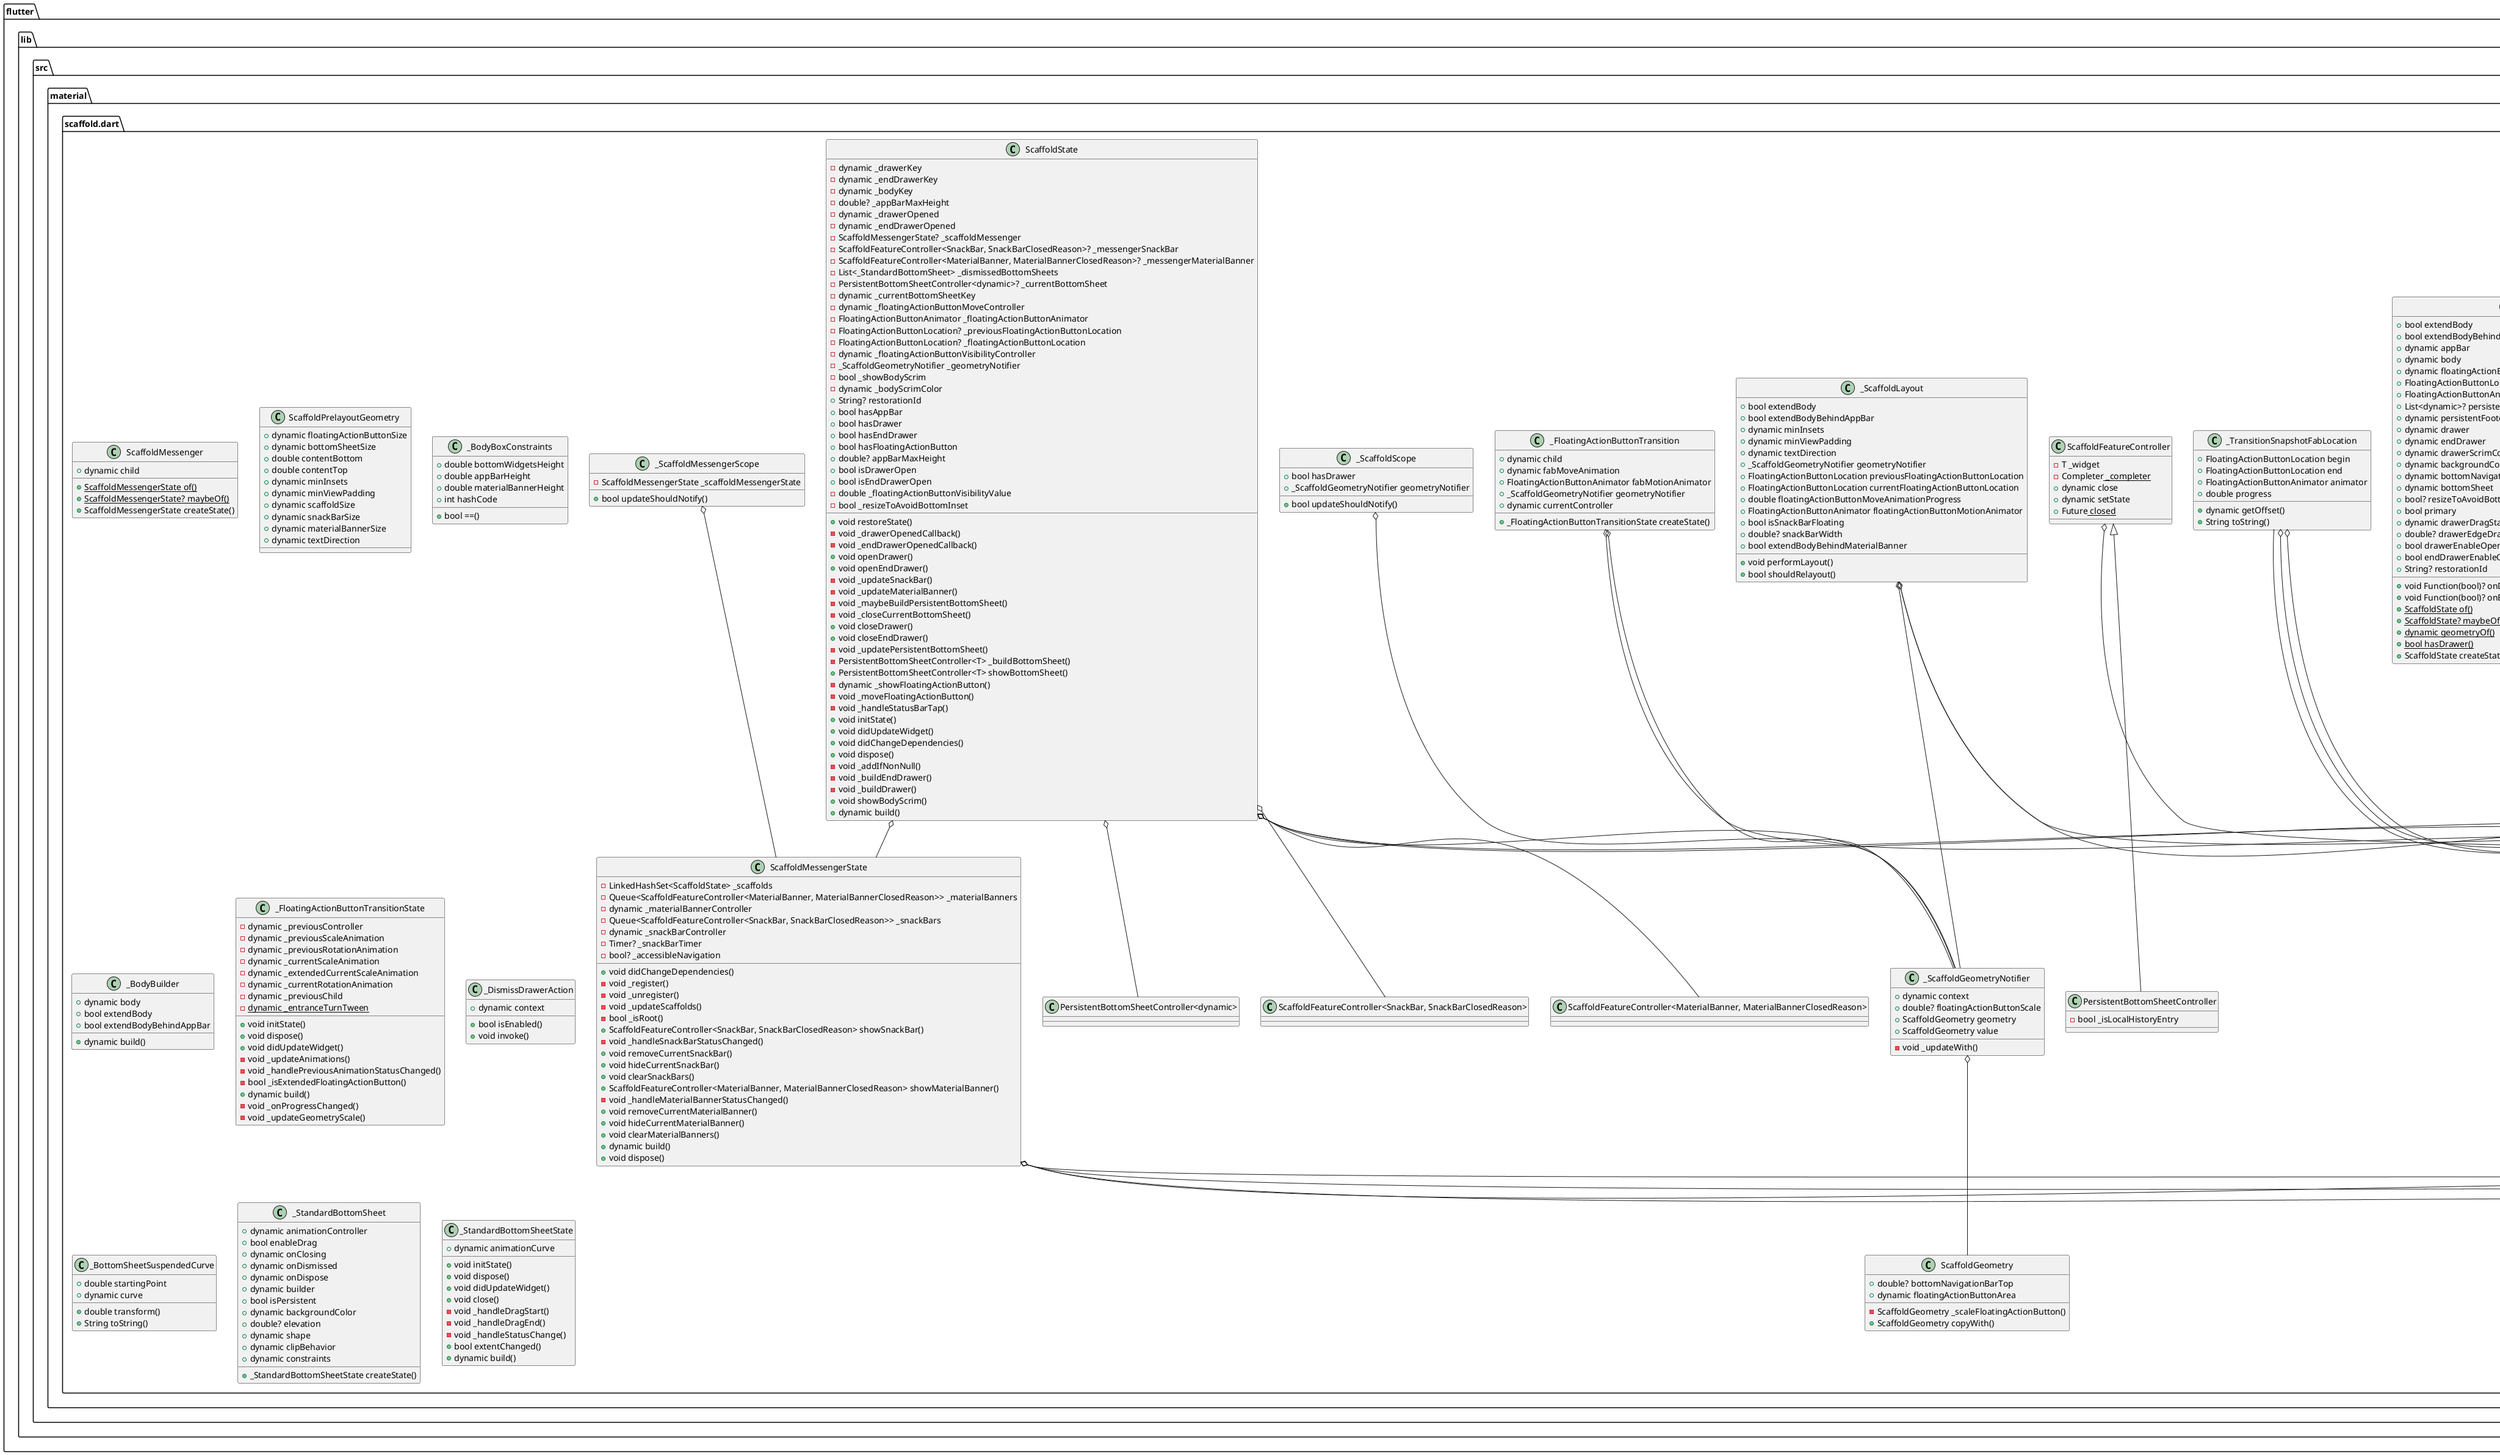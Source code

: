 @startuml
set namespaceSeparator ::

class "flutter::lib::src::material::scaffold.dart::ScaffoldMessenger" {
  +dynamic child
  {static} +ScaffoldMessengerState of()
  {static} +ScaffoldMessengerState? maybeOf()
  +ScaffoldMessengerState createState()
}

class "flutter::lib::src::material::scaffold.dart::ScaffoldMessengerState" {
  -LinkedHashSet<ScaffoldState> _scaffolds
  -Queue<ScaffoldFeatureController<MaterialBanner, MaterialBannerClosedReason>> _materialBanners
  -dynamic _materialBannerController
  -Queue<ScaffoldFeatureController<SnackBar, SnackBarClosedReason>> _snackBars
  -dynamic _snackBarController
  -Timer? _snackBarTimer
  -bool? _accessibleNavigation
  +void didChangeDependencies()
  -void _register()
  -void _unregister()
  -void _updateScaffolds()
  -bool _isRoot()
  +ScaffoldFeatureController<SnackBar, SnackBarClosedReason> showSnackBar()
  -void _handleSnackBarStatusChanged()
  +void removeCurrentSnackBar()
  +void hideCurrentSnackBar()
  +void clearSnackBars()
  +ScaffoldFeatureController<MaterialBanner, MaterialBannerClosedReason> showMaterialBanner()
  -void _handleMaterialBannerStatusChanged()
  +void removeCurrentMaterialBanner()
  +void hideCurrentMaterialBanner()
  +void clearMaterialBanners()
  +dynamic build()
  +void dispose()
}

"flutter::lib::src::material::scaffold.dart::ScaffoldMessengerState" o-- "dart::collection::LinkedHashSet<ScaffoldState>"
"flutter::lib::src::material::scaffold.dart::ScaffoldMessengerState" o-- "dart::collection::Queue<ScaffoldFeatureController<MaterialBanner, MaterialBannerClosedReason>>"
"flutter::lib::src::material::scaffold.dart::ScaffoldMessengerState" o-- "dart::collection::Queue<ScaffoldFeatureController<SnackBar, SnackBarClosedReason>>"
"flutter::lib::src::material::scaffold.dart::ScaffoldMessengerState" o-- "dart::async::Timer"

class "flutter::lib::src::material::scaffold.dart::_ScaffoldMessengerScope" {
  -ScaffoldMessengerState _scaffoldMessengerState
  +bool updateShouldNotify()
}

"flutter::lib::src::material::scaffold.dart::_ScaffoldMessengerScope" o-- "flutter::lib::src::material::scaffold.dart::ScaffoldMessengerState"

class "flutter::lib::src::material::scaffold.dart::ScaffoldPrelayoutGeometry" {
  +dynamic floatingActionButtonSize
  +dynamic bottomSheetSize
  +double contentBottom
  +double contentTop
  +dynamic minInsets
  +dynamic minViewPadding
  +dynamic scaffoldSize
  +dynamic snackBarSize
  +dynamic materialBannerSize
  +dynamic textDirection
}

class "flutter::lib::src::material::scaffold.dart::_TransitionSnapshotFabLocation" {
  +FloatingActionButtonLocation begin
  +FloatingActionButtonLocation end
  +FloatingActionButtonAnimator animator
  +double progress
  +dynamic getOffset()
  +String toString()
}

"flutter::lib::src::material::scaffold.dart::_TransitionSnapshotFabLocation" o-- "flutter::lib::src::material::floating_action_button_location.dart::FloatingActionButtonLocation"
"flutter::lib::src::material::scaffold.dart::_TransitionSnapshotFabLocation" o-- "flutter::lib::src::material::floating_action_button_location.dart::FloatingActionButtonAnimator"
"flutter::lib::src::material::floating_action_button_location.dart::FloatingActionButtonLocation" <|-- "flutter::lib::src::material::scaffold.dart::_TransitionSnapshotFabLocation"

class "flutter::lib::src::material::scaffold.dart::ScaffoldGeometry" {
  +double? bottomNavigationBarTop
  +dynamic floatingActionButtonArea
  -ScaffoldGeometry _scaleFloatingActionButton()
  +ScaffoldGeometry copyWith()
}

class "flutter::lib::src::material::scaffold.dart::_ScaffoldGeometryNotifier" {
  +dynamic context
  +double? floatingActionButtonScale
  +ScaffoldGeometry geometry
  +ScaffoldGeometry value
  -void _updateWith()
}

"flutter::lib::src::material::scaffold.dart::_ScaffoldGeometryNotifier" o-- "flutter::lib::src::material::scaffold.dart::ScaffoldGeometry"

class "flutter::lib::src::material::scaffold.dart::_BodyBoxConstraints" {
  +double bottomWidgetsHeight
  +double appBarHeight
  +double materialBannerHeight
  +int hashCode
  +bool ==()
}

class "flutter::lib::src::material::scaffold.dart::_BodyBuilder" {
  +dynamic body
  +bool extendBody
  +bool extendBodyBehindAppBar
  +dynamic build()
}

class "flutter::lib::src::material::scaffold.dart::_ScaffoldLayout" {
  +bool extendBody
  +bool extendBodyBehindAppBar
  +dynamic minInsets
  +dynamic minViewPadding
  +dynamic textDirection
  +_ScaffoldGeometryNotifier geometryNotifier
  +FloatingActionButtonLocation previousFloatingActionButtonLocation
  +FloatingActionButtonLocation currentFloatingActionButtonLocation
  +double floatingActionButtonMoveAnimationProgress
  +FloatingActionButtonAnimator floatingActionButtonMotionAnimator
  +bool isSnackBarFloating
  +double? snackBarWidth
  +bool extendBodyBehindMaterialBanner
  +void performLayout()
  +bool shouldRelayout()
}

"flutter::lib::src::material::scaffold.dart::_ScaffoldLayout" o-- "flutter::lib::src::material::scaffold.dart::_ScaffoldGeometryNotifier"
"flutter::lib::src::material::scaffold.dart::_ScaffoldLayout" o-- "flutter::lib::src::material::floating_action_button_location.dart::FloatingActionButtonLocation"
"flutter::lib::src::material::scaffold.dart::_ScaffoldLayout" o-- "flutter::lib::src::material::floating_action_button_location.dart::FloatingActionButtonAnimator"

class "flutter::lib::src::material::scaffold.dart::_FloatingActionButtonTransition" {
  +dynamic child
  +dynamic fabMoveAnimation
  +FloatingActionButtonAnimator fabMotionAnimator
  +_ScaffoldGeometryNotifier geometryNotifier
  +dynamic currentController
  +_FloatingActionButtonTransitionState createState()
}

"flutter::lib::src::material::scaffold.dart::_FloatingActionButtonTransition" o-- "flutter::lib::src::material::floating_action_button_location.dart::FloatingActionButtonAnimator"
"flutter::lib::src::material::scaffold.dart::_FloatingActionButtonTransition" o-- "flutter::lib::src::material::scaffold.dart::_ScaffoldGeometryNotifier"

class "flutter::lib::src::material::scaffold.dart::_FloatingActionButtonTransitionState" {
  -dynamic _previousController
  -dynamic _previousScaleAnimation
  -dynamic _previousRotationAnimation
  -dynamic _currentScaleAnimation
  -dynamic _extendedCurrentScaleAnimation
  -dynamic _currentRotationAnimation
  -dynamic _previousChild
  {static} -dynamic _entranceTurnTween
  +void initState()
  +void dispose()
  +void didUpdateWidget()
  -void _updateAnimations()
  -void _handlePreviousAnimationStatusChanged()
  -bool _isExtendedFloatingActionButton()
  +dynamic build()
  -void _onProgressChanged()
  -void _updateGeometryScale()
}

class "flutter::lib::src::material::scaffold.dart::Scaffold" {
  +bool extendBody
  +bool extendBodyBehindAppBar
  +dynamic appBar
  +dynamic body
  +dynamic floatingActionButton
  +FloatingActionButtonLocation? floatingActionButtonLocation
  +FloatingActionButtonAnimator? floatingActionButtonAnimator
  +List<dynamic>? persistentFooterButtons
  +dynamic persistentFooterAlignment
  +dynamic drawer
  +void Function(bool)? onDrawerChanged
  +dynamic endDrawer
  +void Function(bool)? onEndDrawerChanged
  +dynamic drawerScrimColor
  +dynamic backgroundColor
  +dynamic bottomNavigationBar
  +dynamic bottomSheet
  +bool? resizeToAvoidBottomInset
  +bool primary
  +dynamic drawerDragStartBehavior
  +double? drawerEdgeDragWidth
  +bool drawerEnableOpenDragGesture
  +bool endDrawerEnableOpenDragGesture
  +String? restorationId
  {static} +ScaffoldState of()
  {static} +ScaffoldState? maybeOf()
  {static} +dynamic geometryOf()
  {static} +bool hasDrawer()
  +ScaffoldState createState()
}

"flutter::lib::src::material::scaffold.dart::Scaffold" o-- "flutter::lib::src::material::floating_action_button_location.dart::FloatingActionButtonLocation"
"flutter::lib::src::material::scaffold.dart::Scaffold" o-- "flutter::lib::src::material::floating_action_button_location.dart::FloatingActionButtonAnimator"
"flutter::lib::src::material::scaffold.dart::Scaffold" o-- "flutter::lib::src::material::drawer.dart::void Function(bool)"

class "flutter::lib::src::material::scaffold.dart::ScaffoldState" {
  -dynamic _drawerKey
  -dynamic _endDrawerKey
  -dynamic _bodyKey
  -double? _appBarMaxHeight
  -dynamic _drawerOpened
  -dynamic _endDrawerOpened
  -ScaffoldMessengerState? _scaffoldMessenger
  -ScaffoldFeatureController<SnackBar, SnackBarClosedReason>? _messengerSnackBar
  -ScaffoldFeatureController<MaterialBanner, MaterialBannerClosedReason>? _messengerMaterialBanner
  -List<_StandardBottomSheet> _dismissedBottomSheets
  -PersistentBottomSheetController<dynamic>? _currentBottomSheet
  -dynamic _currentBottomSheetKey
  -dynamic _floatingActionButtonMoveController
  -FloatingActionButtonAnimator _floatingActionButtonAnimator
  -FloatingActionButtonLocation? _previousFloatingActionButtonLocation
  -FloatingActionButtonLocation? _floatingActionButtonLocation
  -dynamic _floatingActionButtonVisibilityController
  -_ScaffoldGeometryNotifier _geometryNotifier
  -bool _showBodyScrim
  -dynamic _bodyScrimColor
  +String? restorationId
  +bool hasAppBar
  +bool hasDrawer
  +bool hasEndDrawer
  +bool hasFloatingActionButton
  +double? appBarMaxHeight
  +bool isDrawerOpen
  +bool isEndDrawerOpen
  -double _floatingActionButtonVisibilityValue
  -bool _resizeToAvoidBottomInset
  +void restoreState()
  -void _drawerOpenedCallback()
  -void _endDrawerOpenedCallback()
  +void openDrawer()
  +void openEndDrawer()
  -void _updateSnackBar()
  -void _updateMaterialBanner()
  -void _maybeBuildPersistentBottomSheet()
  -void _closeCurrentBottomSheet()
  +void closeDrawer()
  +void closeEndDrawer()
  -void _updatePersistentBottomSheet()
  -PersistentBottomSheetController<T> _buildBottomSheet()
  +PersistentBottomSheetController<T> showBottomSheet()
  -dynamic _showFloatingActionButton()
  -void _moveFloatingActionButton()
  -void _handleStatusBarTap()
  +void initState()
  +void didUpdateWidget()
  +void didChangeDependencies()
  +void dispose()
  -void _addIfNonNull()
  -void _buildEndDrawer()
  -void _buildDrawer()
  +void showBodyScrim()
  +dynamic build()
}

"flutter::lib::src::material::scaffold.dart::ScaffoldState" o-- "flutter::lib::src::material::scaffold.dart::ScaffoldMessengerState"
"flutter::lib::src::material::scaffold.dart::ScaffoldState" o-- "flutter::lib::src::material::scaffold.dart::ScaffoldFeatureController<SnackBar, SnackBarClosedReason>"
"flutter::lib::src::material::scaffold.dart::ScaffoldState" o-- "flutter::lib::src::material::scaffold.dart::ScaffoldFeatureController<MaterialBanner, MaterialBannerClosedReason>"
"flutter::lib::src::material::scaffold.dart::ScaffoldState" o-- "flutter::lib::src::material::scaffold.dart::PersistentBottomSheetController<dynamic>"
"flutter::lib::src::material::scaffold.dart::ScaffoldState" o-- "flutter::lib::src::material::floating_action_button_location.dart::FloatingActionButtonAnimator"
"flutter::lib::src::material::scaffold.dart::ScaffoldState" o-- "flutter::lib::src::material::floating_action_button_location.dart::FloatingActionButtonLocation"
"flutter::lib::src::material::scaffold.dart::ScaffoldState" o-- "flutter::lib::src::material::scaffold.dart::_ScaffoldGeometryNotifier"

class "flutter::lib::src::material::scaffold.dart::_DismissDrawerAction" {
  +dynamic context
  +bool isEnabled()
  +void invoke()
}

class "flutter::lib::src::material::scaffold.dart::ScaffoldFeatureController" {
  -T _widget
  -Completer<U> _completer
  +dynamic close
  +dynamic setState
  +Future<U> closed
}

"flutter::lib::src::material::scaffold.dart::ScaffoldFeatureController" o-- "dart::async::Completer<U>"

class "flutter::lib::src::material::scaffold.dart::_BottomSheetSuspendedCurve" {
  +double startingPoint
  +dynamic curve
  +double transform()
  +String toString()
}

class "flutter::lib::src::material::scaffold.dart::_StandardBottomSheet" {
  +dynamic animationController
  +bool enableDrag
  +dynamic onClosing
  +dynamic onDismissed
  +dynamic onDispose
  +dynamic builder
  +bool isPersistent
  +dynamic backgroundColor
  +double? elevation
  +dynamic shape
  +dynamic clipBehavior
  +dynamic constraints
  +_StandardBottomSheetState createState()
}

class "flutter::lib::src::material::scaffold.dart::_StandardBottomSheetState" {
  +dynamic animationCurve
  +void initState()
  +void dispose()
  +void didUpdateWidget()
  +void close()
  -void _handleDragStart()
  -void _handleDragEnd()
  -void _handleStatusChange()
  +bool extentChanged()
  +dynamic build()
}

class "flutter::lib::src::material::scaffold.dart::PersistentBottomSheetController" {
  -bool _isLocalHistoryEntry
}

"flutter::lib::src::material::scaffold.dart::ScaffoldFeatureController" <|-- "flutter::lib::src::material::scaffold.dart::PersistentBottomSheetController"

class "flutter::lib::src::material::scaffold.dart::_ScaffoldScope" {
  +bool hasDrawer
  +_ScaffoldGeometryNotifier geometryNotifier
  +bool updateShouldNotify()
}

"flutter::lib::src::material::scaffold.dart::_ScaffoldScope" o-- "flutter::lib::src::material::scaffold.dart::_ScaffoldGeometryNotifier"

class "flutter::lib::src::material::scaffold.dart::_ScaffoldSlot" {
  +int index
  {static} +List<_ScaffoldSlot> values
  {static} +_ScaffoldSlot body
  {static} +_ScaffoldSlot appBar
  {static} +_ScaffoldSlot bodyScrim
  {static} +_ScaffoldSlot bottomSheet
  {static} +_ScaffoldSlot snackBar
  {static} +_ScaffoldSlot materialBanner
  {static} +_ScaffoldSlot persistentFooter
  {static} +_ScaffoldSlot bottomNavigationBar
  {static} +_ScaffoldSlot floatingActionButton
  {static} +_ScaffoldSlot drawer
  {static} +_ScaffoldSlot endDrawer
  {static} +_ScaffoldSlot statusBar
}

"flutter::lib::src::material::scaffold.dart::_ScaffoldSlot" o-- "flutter::lib::src::material::scaffold.dart::_ScaffoldSlot"
"dart::core::Enum" <|-- "flutter::lib::src::material::scaffold.dart::_ScaffoldSlot"


@enduml